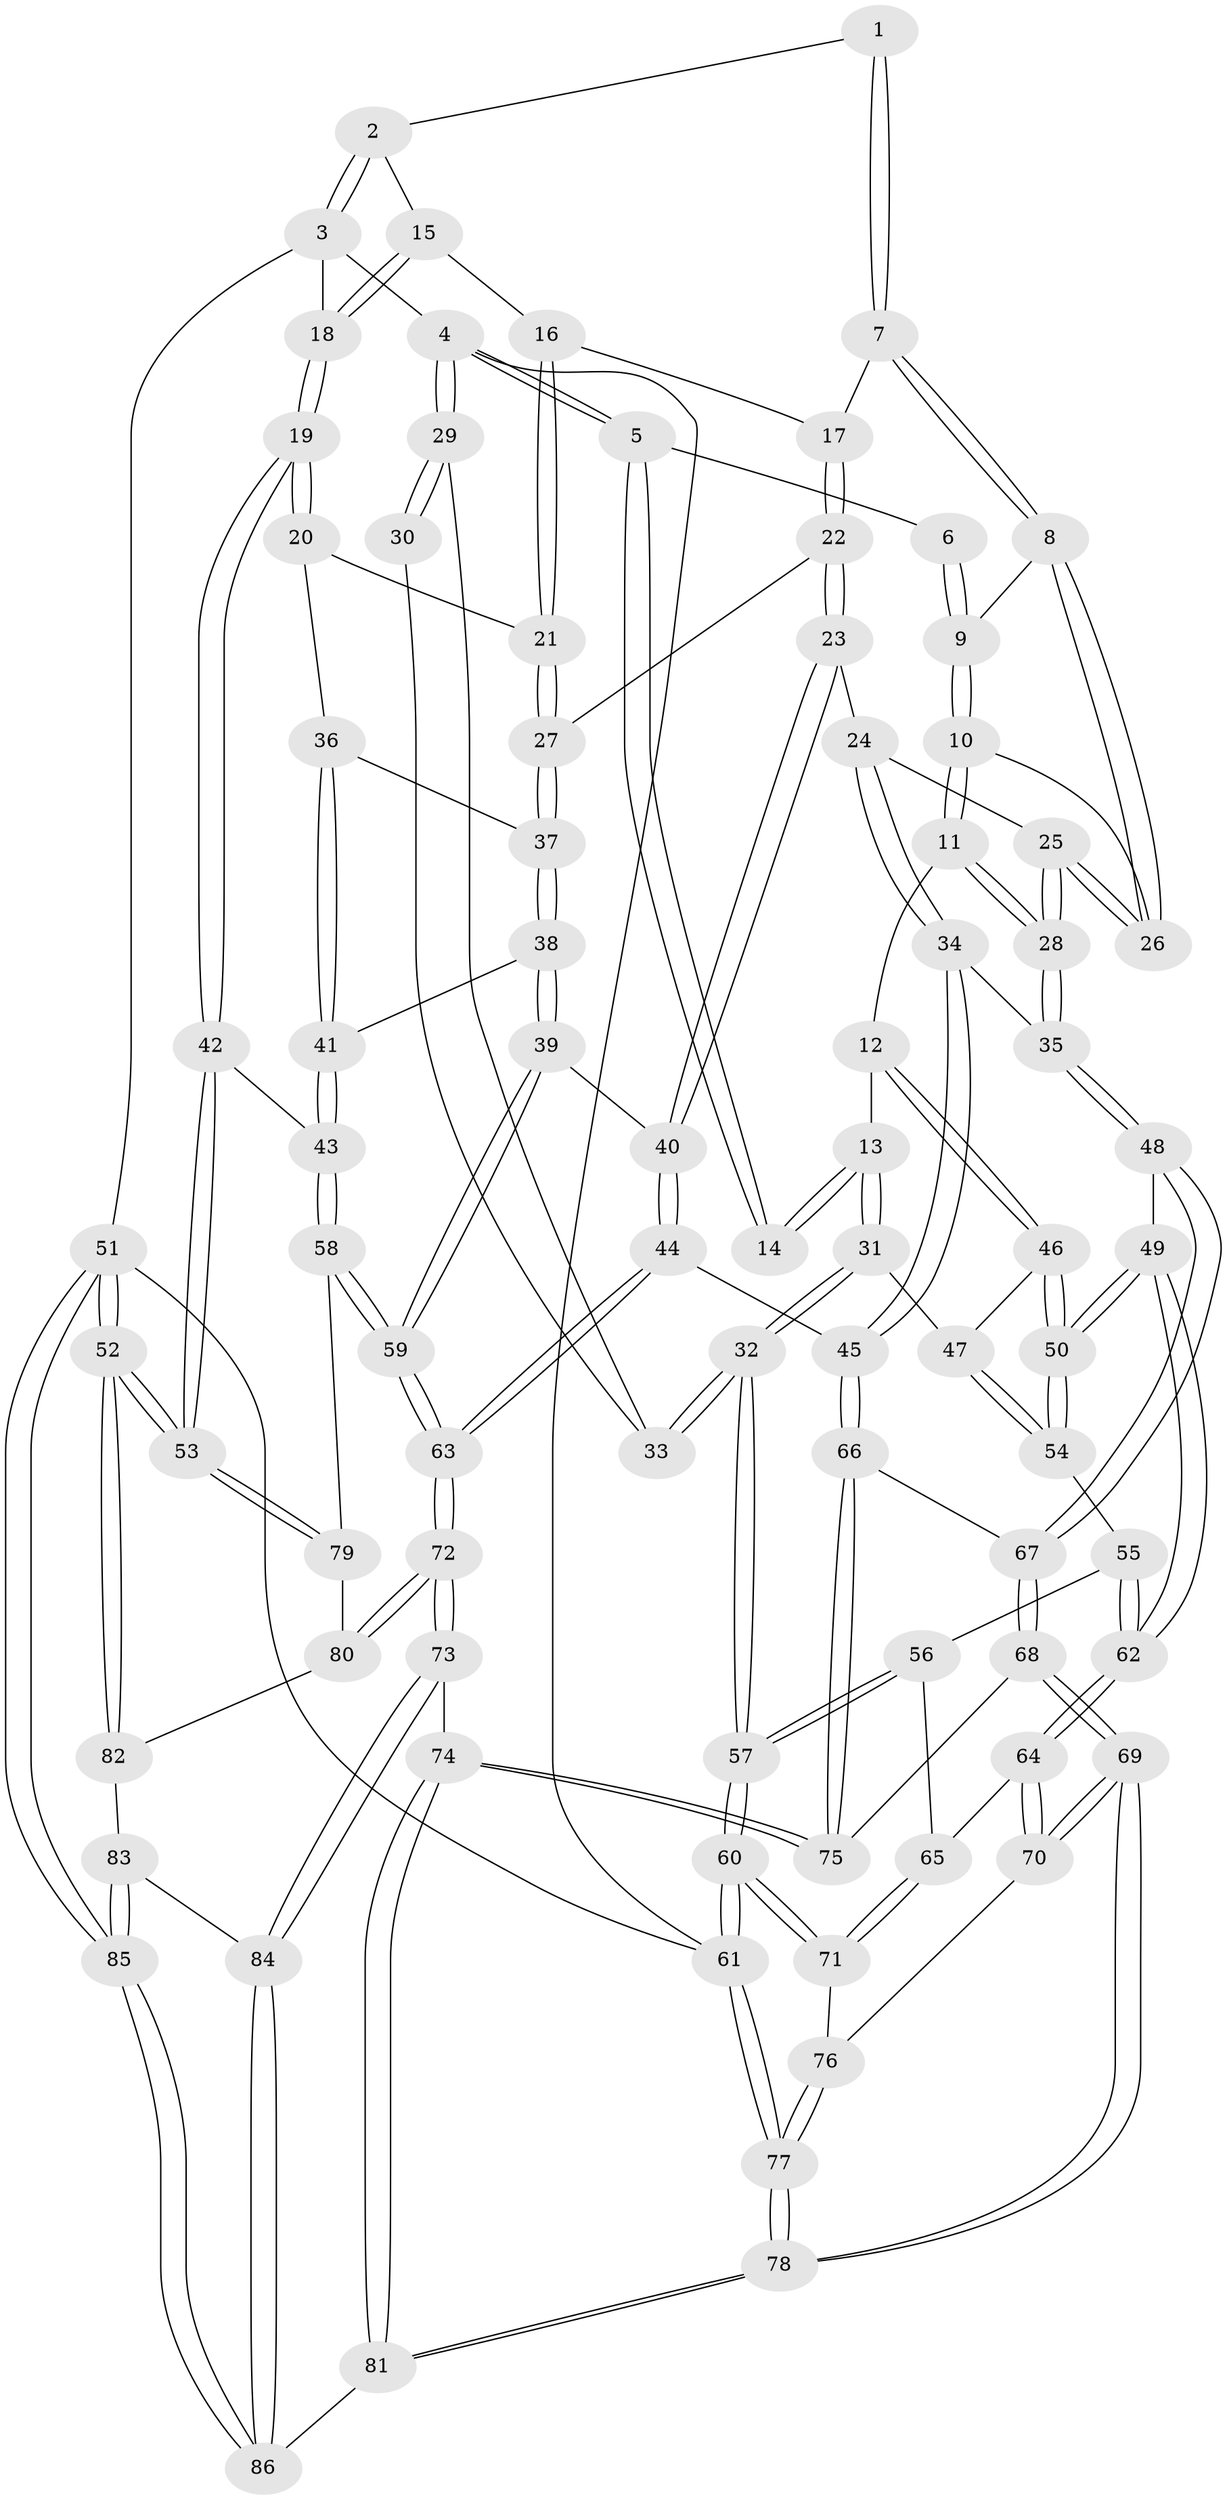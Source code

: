 // coarse degree distribution, {3: 0.09803921568627451, 4: 0.43137254901960786, 6: 0.1568627450980392, 2: 0.0196078431372549, 5: 0.29411764705882354}
// Generated by graph-tools (version 1.1) at 2025/52/02/27/25 19:52:44]
// undirected, 86 vertices, 212 edges
graph export_dot {
graph [start="1"]
  node [color=gray90,style=filled];
  1 [pos="+0.7285005175426659+0"];
  2 [pos="+1+0"];
  3 [pos="+1+0"];
  4 [pos="+0+0"];
  5 [pos="+0.19886259332788284+0"];
  6 [pos="+0.3798879328408346+0"];
  7 [pos="+0.6296848962994536+0.12111236352129164"];
  8 [pos="+0.5437704543126636+0.14649299743587377"];
  9 [pos="+0.40140291347914236+0"];
  10 [pos="+0.3339258348793691+0.2067956045609183"];
  11 [pos="+0.2852967875592307+0.2423262789351438"];
  12 [pos="+0.2270888277696092+0.24427083598513125"];
  13 [pos="+0.21656082543203642+0.23827966187296235"];
  14 [pos="+0.20367403996196295+0.20883153581893626"];
  15 [pos="+0.762272403524846+0.1492932384811942"];
  16 [pos="+0.7602688943330287+0.15179195175563673"];
  17 [pos="+0.6994795743247351+0.16113475755401843"];
  18 [pos="+1+0"];
  19 [pos="+1+0.17423037001899475"];
  20 [pos="+0.9481165782612292+0.25684670839841056"];
  21 [pos="+0.8738491933513874+0.24386004951675616"];
  22 [pos="+0.7064136497090975+0.3155013804910346"];
  23 [pos="+0.6630990134537186+0.3411490849371287"];
  24 [pos="+0.5631639922035193+0.3036458633771237"];
  25 [pos="+0.5516826708515459+0.2941748902256469"];
  26 [pos="+0.5323681542455675+0.1611499587300389"];
  27 [pos="+0.7379958803563502+0.32494387442109884"];
  28 [pos="+0.4177107121193292+0.37753664337060905"];
  29 [pos="+0+0"];
  30 [pos="+0.10726546431129644+0.15090523971498634"];
  31 [pos="+0+0.35126514358524774"];
  32 [pos="+0+0.35186016217982585"];
  33 [pos="+0+0.21633727285810359"];
  34 [pos="+0.5405174222677351+0.5161148747723731"];
  35 [pos="+0.4280353309081577+0.4333044072146883"];
  36 [pos="+0.8840620389981225+0.35359210136450864"];
  37 [pos="+0.7472717890197655+0.33633572910954873"];
  38 [pos="+0.809994497788777+0.45812779640153317"];
  39 [pos="+0.7131732353783612+0.5004039294895147"];
  40 [pos="+0.640179768457811+0.48460587613403433"];
  41 [pos="+0.8454421553437325+0.46411279642770176"];
  42 [pos="+1+0.5129278740610108"];
  43 [pos="+0.8853872300189679+0.5010551875750949"];
  44 [pos="+0.5689130831869741+0.5218984267879554"];
  45 [pos="+0.548710738789671+0.5252898017732589"];
  46 [pos="+0.21160628433421994+0.4436006045232164"];
  47 [pos="+0.06801228882566313+0.45931284588775834"];
  48 [pos="+0.29051038958188213+0.5347437818086308"];
  49 [pos="+0.24474063365833157+0.5132024781505278"];
  50 [pos="+0.23360947522670872+0.49498799047100384"];
  51 [pos="+1+1"];
  52 [pos="+1+0.9822853930963041"];
  53 [pos="+1+0.6061758788195533"];
  54 [pos="+0.07823267088421464+0.530249391758318"];
  55 [pos="+0.07639714573276736+0.5404398994463939"];
  56 [pos="+0.028720973004545108+0.5841131458749487"];
  57 [pos="+0+0.535166680061797"];
  58 [pos="+0.8104505824037261+0.6904279054647916"];
  59 [pos="+0.7860408648071341+0.7099692478070121"];
  60 [pos="+0+0.9945345573309942"];
  61 [pos="+0+1"];
  62 [pos="+0.16218825423508282+0.5933200655553403"];
  63 [pos="+0.768967724367913+0.7377999367328312"];
  64 [pos="+0.1467048073395505+0.6430456295930687"];
  65 [pos="+0.036946037401482966+0.5973363044754703"];
  66 [pos="+0.5371293290301825+0.5500841719555277"];
  67 [pos="+0.30456285866011573+0.5658437712501377"];
  68 [pos="+0.3413602326971917+0.6962102019961409"];
  69 [pos="+0.3271248454681414+0.715291999332369"];
  70 [pos="+0.15129625536778574+0.6854222160840773"];
  71 [pos="+0.04024841239767029+0.7000513498976532"];
  72 [pos="+0.7652317926995869+0.7497893282626547"];
  73 [pos="+0.7316140513508012+0.7900422901218249"];
  74 [pos="+0.5369009741562827+0.7236960158466464"];
  75 [pos="+0.49670255466126706+0.6740425588976451"];
  76 [pos="+0.14064237394731813+0.6966431636109744"];
  77 [pos="+0.10640098344779053+1"];
  78 [pos="+0.2738361997518107+1"];
  79 [pos="+1+0.6557684219402479"];
  80 [pos="+0.9169967255780633+0.8057684736544665"];
  81 [pos="+0.38428801316828815+1"];
  82 [pos="+0.932979918539155+0.8217788606269869"];
  83 [pos="+0.9123264418643664+0.9169064531013317"];
  84 [pos="+0.7247763528980388+0.8709518098890454"];
  85 [pos="+1+1"];
  86 [pos="+0.631373756291492+1"];
  1 -- 2;
  1 -- 7;
  1 -- 7;
  2 -- 3;
  2 -- 3;
  2 -- 15;
  3 -- 4;
  3 -- 18;
  3 -- 51;
  4 -- 5;
  4 -- 5;
  4 -- 29;
  4 -- 29;
  4 -- 61;
  5 -- 6;
  5 -- 14;
  5 -- 14;
  6 -- 9;
  6 -- 9;
  7 -- 8;
  7 -- 8;
  7 -- 17;
  8 -- 9;
  8 -- 26;
  8 -- 26;
  9 -- 10;
  9 -- 10;
  10 -- 11;
  10 -- 11;
  10 -- 26;
  11 -- 12;
  11 -- 28;
  11 -- 28;
  12 -- 13;
  12 -- 46;
  12 -- 46;
  13 -- 14;
  13 -- 14;
  13 -- 31;
  13 -- 31;
  15 -- 16;
  15 -- 18;
  15 -- 18;
  16 -- 17;
  16 -- 21;
  16 -- 21;
  17 -- 22;
  17 -- 22;
  18 -- 19;
  18 -- 19;
  19 -- 20;
  19 -- 20;
  19 -- 42;
  19 -- 42;
  20 -- 21;
  20 -- 36;
  21 -- 27;
  21 -- 27;
  22 -- 23;
  22 -- 23;
  22 -- 27;
  23 -- 24;
  23 -- 40;
  23 -- 40;
  24 -- 25;
  24 -- 34;
  24 -- 34;
  25 -- 26;
  25 -- 26;
  25 -- 28;
  25 -- 28;
  27 -- 37;
  27 -- 37;
  28 -- 35;
  28 -- 35;
  29 -- 30;
  29 -- 30;
  29 -- 33;
  30 -- 33;
  31 -- 32;
  31 -- 32;
  31 -- 47;
  32 -- 33;
  32 -- 33;
  32 -- 57;
  32 -- 57;
  34 -- 35;
  34 -- 45;
  34 -- 45;
  35 -- 48;
  35 -- 48;
  36 -- 37;
  36 -- 41;
  36 -- 41;
  37 -- 38;
  37 -- 38;
  38 -- 39;
  38 -- 39;
  38 -- 41;
  39 -- 40;
  39 -- 59;
  39 -- 59;
  40 -- 44;
  40 -- 44;
  41 -- 43;
  41 -- 43;
  42 -- 43;
  42 -- 53;
  42 -- 53;
  43 -- 58;
  43 -- 58;
  44 -- 45;
  44 -- 63;
  44 -- 63;
  45 -- 66;
  45 -- 66;
  46 -- 47;
  46 -- 50;
  46 -- 50;
  47 -- 54;
  47 -- 54;
  48 -- 49;
  48 -- 67;
  48 -- 67;
  49 -- 50;
  49 -- 50;
  49 -- 62;
  49 -- 62;
  50 -- 54;
  50 -- 54;
  51 -- 52;
  51 -- 52;
  51 -- 85;
  51 -- 85;
  51 -- 61;
  52 -- 53;
  52 -- 53;
  52 -- 82;
  52 -- 82;
  53 -- 79;
  53 -- 79;
  54 -- 55;
  55 -- 56;
  55 -- 62;
  55 -- 62;
  56 -- 57;
  56 -- 57;
  56 -- 65;
  57 -- 60;
  57 -- 60;
  58 -- 59;
  58 -- 59;
  58 -- 79;
  59 -- 63;
  59 -- 63;
  60 -- 61;
  60 -- 61;
  60 -- 71;
  60 -- 71;
  61 -- 77;
  61 -- 77;
  62 -- 64;
  62 -- 64;
  63 -- 72;
  63 -- 72;
  64 -- 65;
  64 -- 70;
  64 -- 70;
  65 -- 71;
  65 -- 71;
  66 -- 67;
  66 -- 75;
  66 -- 75;
  67 -- 68;
  67 -- 68;
  68 -- 69;
  68 -- 69;
  68 -- 75;
  69 -- 70;
  69 -- 70;
  69 -- 78;
  69 -- 78;
  70 -- 76;
  71 -- 76;
  72 -- 73;
  72 -- 73;
  72 -- 80;
  72 -- 80;
  73 -- 74;
  73 -- 84;
  73 -- 84;
  74 -- 75;
  74 -- 75;
  74 -- 81;
  74 -- 81;
  76 -- 77;
  76 -- 77;
  77 -- 78;
  77 -- 78;
  78 -- 81;
  78 -- 81;
  79 -- 80;
  80 -- 82;
  81 -- 86;
  82 -- 83;
  83 -- 84;
  83 -- 85;
  83 -- 85;
  84 -- 86;
  84 -- 86;
  85 -- 86;
  85 -- 86;
}
